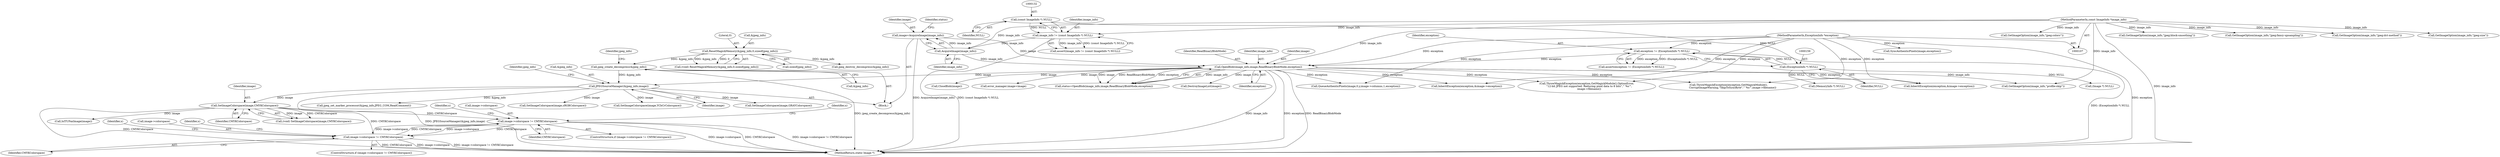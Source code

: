 digraph "0_ImageMagick_58cf5bf4fade82e3b510e8f3463a967278a3e410@pointer" {
"1001673" [label="(Call,image->colorspace != CMYKColorspace)"];
"1001492" [label="(Call,image->colorspace != CMYKColorspace)"];
"1001673" [label="(Call,image->colorspace != CMYKColorspace)"];
"1000888" [label="(Call,SetImageColorspace(image,CMYKColorspace))"];
"1000309" [label="(Call,JPEGSourceManager(&jpeg_info,image))"];
"1000306" [label="(Call,jpeg_create_decompress(&jpeg_info))"];
"1000207" [label="(Call,ResetMagickMemory(&jpeg_info,0,sizeof(jpeg_info)))"];
"1000179" [label="(Call,OpenBlob(image_info,image,ReadBinaryBlobMode,exception))"];
"1000175" [label="(Call,AcquireImage(image_info))"];
"1000129" [label="(Call,image_info != (const ImageInfo *) NULL)"];
"1000108" [label="(MethodParameterIn,const ImageInfo *image_info)"];
"1000131" [label="(Call,(const ImageInfo *) NULL)"];
"1000173" [label="(Call,image=AcquireImage(image_info))"];
"1000156" [label="(Call,exception != (ExceptionInfo *) NULL)"];
"1000109" [label="(MethodParameterIn,ExceptionInfo *exception)"];
"1000158" [label="(Call,(ExceptionInfo *) NULL)"];
"1000205" [label="(Call,(void) ResetMagickMemory(&jpeg_info,0,sizeof(jpeg_info)))"];
"1001397" [label="(Call,QueueAuthenticPixels(image,0,y,image->columns,1,exception))"];
"1001727" [label="(Identifier,x)"];
"1000128" [label="(Call,assert(image_info != (const ImageInfo *) NULL))"];
"1000306" [label="(Call,jpeg_create_decompress(&jpeg_info))"];
"1001674" [label="(Call,image->colorspace)"];
"1000269" [label="(Call,CloseBlob(image))"];
"1000872" [label="(Call,SetImageColorspace(image,GRAYColorspace))"];
"1000315" [label="(Identifier,jpeg_info)"];
"1001677" [label="(Identifier,CMYKColorspace)"];
"1000309" [label="(Call,JPEGSourceManager(&jpeg_info,image))"];
"1000650" [label="(Call,ThrowMagickException(exception,GetMagickModule(),OptionError,\n      \"12-bit JPEG not supported. Reducing pixel data to 8 bits\",\"`%s'\",\n      image->filename))"];
"1000110" [label="(Block,)"];
"1000175" [label="(Call,AcquireImage(image_info))"];
"1000232" [label="(Call,(MemoryInfo *) NULL)"];
"1001853" [label="(MethodReturn,static Image *)"];
"1000208" [label="(Call,&jpeg_info)"];
"1000182" [label="(Identifier,ReadBinaryBlobMode)"];
"1000176" [label="(Identifier,image_info)"];
"1000109" [label="(MethodParameterIn,ExceptionInfo *exception)"];
"1000155" [label="(Call,assert(exception != (ExceptionInfo *) NULL))"];
"1000158" [label="(Call,(ExceptionInfo *) NULL)"];
"1000320" [label="(Call,GetImageOption(image_info,\"profile:skip\"))"];
"1000179" [label="(Call,OpenBlob(image_info,image,ReadBinaryBlobMode,exception))"];
"1000888" [label="(Call,SetImageColorspace(image,CMYKColorspace))"];
"1000211" [label="(Call,sizeof(jpeg_info))"];
"1000174" [label="(Identifier,image)"];
"1000307" [label="(Call,&jpeg_info)"];
"1000311" [label="(Identifier,jpeg_info)"];
"1001492" [label="(Call,image->colorspace != CMYKColorspace)"];
"1000108" [label="(MethodParameterIn,const ImageInfo *image_info)"];
"1001070" [label="(Call,InheritException(exception,&image->exception))"];
"1000235" [label="(Call,error_manager.image=image)"];
"1000178" [label="(Identifier,status)"];
"1000160" [label="(Identifier,NULL)"];
"1000180" [label="(Identifier,image_info)"];
"1000313" [label="(Call,jpeg_set_marker_processor(&jpeg_info,JPEG_COM,ReadComment))"];
"1000181" [label="(Identifier,image)"];
"1000697" [label="(Call,GetImageOption(image_info,\"jpeg:block-smoothing\"))"];
"1000806" [label="(Call,GetImageOption(image_info,\"jpeg:fancy-upsampling\"))"];
"1000177" [label="(Call,status=OpenBlob(image_info,image,ReadBinaryBlobMode,exception))"];
"1000131" [label="(Call,(const ImageInfo *) NULL)"];
"1001792" [label="(Call,SyncAuthenticPixels(image,exception))"];
"1001496" [label="(Identifier,CMYKColorspace)"];
"1001673" [label="(Call,image->colorspace != CMYKColorspace)"];
"1001499" [label="(Identifier,x)"];
"1000889" [label="(Identifier,image)"];
"1000894" [label="(Call,IsITUFaxImage(image))"];
"1000864" [label="(Call,SetImageColorspace(image,sRGBColorspace))"];
"1000248" [label="(Call,jpeg_destroy_decompress(&jpeg_info))"];
"1000173" [label="(Call,image=AcquireImage(image_info))"];
"1000289" [label="(Call,InheritException(exception,&image->exception))"];
"1000890" [label="(Identifier,CMYKColorspace)"];
"1000880" [label="(Call,SetImageColorspace(image,YCbCrColorspace))"];
"1000207" [label="(Call,ResetMagickMemory(&jpeg_info,0,sizeof(jpeg_info)))"];
"1001493" [label="(Call,image->colorspace)"];
"1000724" [label="(Call,GetImageOption(image_info,\"jpeg:dct-method\"))"];
"1001382" [label="(Call,ThrowMagickException(exception,GetMagickModule(),\n          CorruptImageWarning,\"SkipToSyncByte\",\"`%s'\",image->filename))"];
"1000310" [label="(Call,&jpeg_info)"];
"1000156" [label="(Call,exception != (ExceptionInfo *) NULL)"];
"1000194" [label="(Call,(Image *) NULL)"];
"1001491" [label="(ControlStructure,if (image->colorspace != CMYKColorspace))"];
"1001680" [label="(Identifier,x)"];
"1000133" [label="(Identifier,NULL)"];
"1000191" [label="(Call,DestroyImageList(image))"];
"1000490" [label="(Call,GetImageOption(image_info,\"jpeg:size\"))"];
"1001672" [label="(ControlStructure,if (image->colorspace != CMYKColorspace))"];
"1000210" [label="(Literal,0)"];
"1000129" [label="(Call,image_info != (const ImageInfo *) NULL)"];
"1000183" [label="(Identifier,exception)"];
"1000130" [label="(Identifier,image_info)"];
"1000886" [label="(Call,(void) SetImageColorspace(image,CMYKColorspace))"];
"1000672" [label="(Call,GetImageOption(image_info,\"jpeg:colors\"))"];
"1000157" [label="(Identifier,exception)"];
"1001552" [label="(Identifier,x)"];
"1000312" [label="(Identifier,image)"];
"1001673" -> "1001672"  [label="AST: "];
"1001673" -> "1001677"  [label="CFG: "];
"1001674" -> "1001673"  [label="AST: "];
"1001677" -> "1001673"  [label="AST: "];
"1001680" -> "1001673"  [label="CFG: "];
"1001727" -> "1001673"  [label="CFG: "];
"1001673" -> "1001853"  [label="DDG: image->colorspace != CMYKColorspace"];
"1001673" -> "1001853"  [label="DDG: image->colorspace"];
"1001673" -> "1001853"  [label="DDG: CMYKColorspace"];
"1001673" -> "1001492"  [label="DDG: image->colorspace"];
"1001673" -> "1001492"  [label="DDG: CMYKColorspace"];
"1001492" -> "1001673"  [label="DDG: image->colorspace"];
"1001492" -> "1001673"  [label="DDG: CMYKColorspace"];
"1000888" -> "1001673"  [label="DDG: CMYKColorspace"];
"1001492" -> "1001491"  [label="AST: "];
"1001492" -> "1001496"  [label="CFG: "];
"1001493" -> "1001492"  [label="AST: "];
"1001496" -> "1001492"  [label="AST: "];
"1001499" -> "1001492"  [label="CFG: "];
"1001552" -> "1001492"  [label="CFG: "];
"1001492" -> "1001853"  [label="DDG: image->colorspace"];
"1001492" -> "1001853"  [label="DDG: image->colorspace != CMYKColorspace"];
"1001492" -> "1001853"  [label="DDG: CMYKColorspace"];
"1000888" -> "1001492"  [label="DDG: CMYKColorspace"];
"1000888" -> "1000886"  [label="AST: "];
"1000888" -> "1000890"  [label="CFG: "];
"1000889" -> "1000888"  [label="AST: "];
"1000890" -> "1000888"  [label="AST: "];
"1000886" -> "1000888"  [label="CFG: "];
"1000888" -> "1001853"  [label="DDG: CMYKColorspace"];
"1000888" -> "1000886"  [label="DDG: image"];
"1000888" -> "1000886"  [label="DDG: CMYKColorspace"];
"1000309" -> "1000888"  [label="DDG: image"];
"1000888" -> "1000894"  [label="DDG: image"];
"1000309" -> "1000110"  [label="AST: "];
"1000309" -> "1000312"  [label="CFG: "];
"1000310" -> "1000309"  [label="AST: "];
"1000312" -> "1000309"  [label="AST: "];
"1000315" -> "1000309"  [label="CFG: "];
"1000309" -> "1001853"  [label="DDG: JPEGSourceManager(&jpeg_info,image)"];
"1000306" -> "1000309"  [label="DDG: &jpeg_info"];
"1000179" -> "1000309"  [label="DDG: image"];
"1000309" -> "1000313"  [label="DDG: &jpeg_info"];
"1000309" -> "1000864"  [label="DDG: image"];
"1000309" -> "1000872"  [label="DDG: image"];
"1000309" -> "1000880"  [label="DDG: image"];
"1000306" -> "1000110"  [label="AST: "];
"1000306" -> "1000307"  [label="CFG: "];
"1000307" -> "1000306"  [label="AST: "];
"1000311" -> "1000306"  [label="CFG: "];
"1000306" -> "1001853"  [label="DDG: jpeg_create_decompress(&jpeg_info)"];
"1000207" -> "1000306"  [label="DDG: &jpeg_info"];
"1000207" -> "1000205"  [label="AST: "];
"1000207" -> "1000211"  [label="CFG: "];
"1000208" -> "1000207"  [label="AST: "];
"1000210" -> "1000207"  [label="AST: "];
"1000211" -> "1000207"  [label="AST: "];
"1000205" -> "1000207"  [label="CFG: "];
"1000207" -> "1000205"  [label="DDG: &jpeg_info"];
"1000207" -> "1000205"  [label="DDG: 0"];
"1000207" -> "1000248"  [label="DDG: &jpeg_info"];
"1000179" -> "1000177"  [label="AST: "];
"1000179" -> "1000183"  [label="CFG: "];
"1000180" -> "1000179"  [label="AST: "];
"1000181" -> "1000179"  [label="AST: "];
"1000182" -> "1000179"  [label="AST: "];
"1000183" -> "1000179"  [label="AST: "];
"1000177" -> "1000179"  [label="CFG: "];
"1000179" -> "1001853"  [label="DDG: ReadBinaryBlobMode"];
"1000179" -> "1001853"  [label="DDG: image_info"];
"1000179" -> "1001853"  [label="DDG: exception"];
"1000179" -> "1000177"  [label="DDG: image_info"];
"1000179" -> "1000177"  [label="DDG: image"];
"1000179" -> "1000177"  [label="DDG: ReadBinaryBlobMode"];
"1000179" -> "1000177"  [label="DDG: exception"];
"1000175" -> "1000179"  [label="DDG: image_info"];
"1000108" -> "1000179"  [label="DDG: image_info"];
"1000173" -> "1000179"  [label="DDG: image"];
"1000156" -> "1000179"  [label="DDG: exception"];
"1000109" -> "1000179"  [label="DDG: exception"];
"1000179" -> "1000191"  [label="DDG: image"];
"1000179" -> "1000235"  [label="DDG: image"];
"1000179" -> "1000269"  [label="DDG: image"];
"1000179" -> "1000289"  [label="DDG: exception"];
"1000179" -> "1000320"  [label="DDG: image_info"];
"1000179" -> "1000650"  [label="DDG: exception"];
"1000179" -> "1001070"  [label="DDG: exception"];
"1000179" -> "1001382"  [label="DDG: exception"];
"1000179" -> "1001397"  [label="DDG: exception"];
"1000175" -> "1000173"  [label="AST: "];
"1000175" -> "1000176"  [label="CFG: "];
"1000176" -> "1000175"  [label="AST: "];
"1000173" -> "1000175"  [label="CFG: "];
"1000175" -> "1000173"  [label="DDG: image_info"];
"1000129" -> "1000175"  [label="DDG: image_info"];
"1000108" -> "1000175"  [label="DDG: image_info"];
"1000129" -> "1000128"  [label="AST: "];
"1000129" -> "1000131"  [label="CFG: "];
"1000130" -> "1000129"  [label="AST: "];
"1000131" -> "1000129"  [label="AST: "];
"1000128" -> "1000129"  [label="CFG: "];
"1000129" -> "1001853"  [label="DDG: (const ImageInfo *) NULL"];
"1000129" -> "1000128"  [label="DDG: image_info"];
"1000129" -> "1000128"  [label="DDG: (const ImageInfo *) NULL"];
"1000108" -> "1000129"  [label="DDG: image_info"];
"1000131" -> "1000129"  [label="DDG: NULL"];
"1000108" -> "1000107"  [label="AST: "];
"1000108" -> "1001853"  [label="DDG: image_info"];
"1000108" -> "1000320"  [label="DDG: image_info"];
"1000108" -> "1000490"  [label="DDG: image_info"];
"1000108" -> "1000672"  [label="DDG: image_info"];
"1000108" -> "1000697"  [label="DDG: image_info"];
"1000108" -> "1000724"  [label="DDG: image_info"];
"1000108" -> "1000806"  [label="DDG: image_info"];
"1000131" -> "1000133"  [label="CFG: "];
"1000132" -> "1000131"  [label="AST: "];
"1000133" -> "1000131"  [label="AST: "];
"1000131" -> "1000158"  [label="DDG: NULL"];
"1000173" -> "1000110"  [label="AST: "];
"1000174" -> "1000173"  [label="AST: "];
"1000178" -> "1000173"  [label="CFG: "];
"1000173" -> "1001853"  [label="DDG: AcquireImage(image_info)"];
"1000156" -> "1000155"  [label="AST: "];
"1000156" -> "1000158"  [label="CFG: "];
"1000157" -> "1000156"  [label="AST: "];
"1000158" -> "1000156"  [label="AST: "];
"1000155" -> "1000156"  [label="CFG: "];
"1000156" -> "1001853"  [label="DDG: (ExceptionInfo *) NULL"];
"1000156" -> "1000155"  [label="DDG: exception"];
"1000156" -> "1000155"  [label="DDG: (ExceptionInfo *) NULL"];
"1000109" -> "1000156"  [label="DDG: exception"];
"1000158" -> "1000156"  [label="DDG: NULL"];
"1000109" -> "1000107"  [label="AST: "];
"1000109" -> "1001853"  [label="DDG: exception"];
"1000109" -> "1000289"  [label="DDG: exception"];
"1000109" -> "1000650"  [label="DDG: exception"];
"1000109" -> "1001070"  [label="DDG: exception"];
"1000109" -> "1001382"  [label="DDG: exception"];
"1000109" -> "1001397"  [label="DDG: exception"];
"1000109" -> "1001792"  [label="DDG: exception"];
"1000158" -> "1000160"  [label="CFG: "];
"1000159" -> "1000158"  [label="AST: "];
"1000160" -> "1000158"  [label="AST: "];
"1000158" -> "1000194"  [label="DDG: NULL"];
"1000158" -> "1000232"  [label="DDG: NULL"];
}

